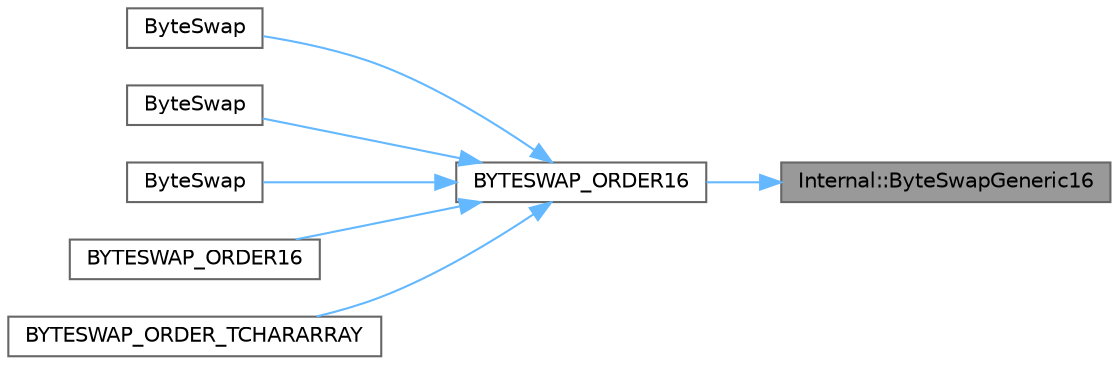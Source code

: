digraph "Internal::ByteSwapGeneric16"
{
 // INTERACTIVE_SVG=YES
 // LATEX_PDF_SIZE
  bgcolor="transparent";
  edge [fontname=Helvetica,fontsize=10,labelfontname=Helvetica,labelfontsize=10];
  node [fontname=Helvetica,fontsize=10,shape=box,height=0.2,width=0.4];
  rankdir="RL";
  Node1 [id="Node000001",label="Internal::ByteSwapGeneric16",height=0.2,width=0.4,color="gray40", fillcolor="grey60", style="filled", fontcolor="black",tooltip=" "];
  Node1 -> Node2 [id="edge1_Node000001_Node000002",dir="back",color="steelblue1",style="solid",tooltip=" "];
  Node2 [id="Node000002",label="BYTESWAP_ORDER16",height=0.2,width=0.4,color="grey40", fillcolor="white", style="filled",URL="$dc/dd7/ByteSwap_8h.html#aef13c6fbd093101a908e2d0f57a46a86",tooltip=" "];
  Node2 -> Node3 [id="edge2_Node000002_Node000003",dir="back",color="steelblue1",style="solid",tooltip=" "];
  Node3 [id="Node000003",label="ByteSwap",height=0.2,width=0.4,color="grey40", fillcolor="white", style="filled",URL="$dc/dd7/ByteSwap_8h.html#aac49bb8b46934e9831c4d2c480b5eaa8",tooltip=" "];
  Node2 -> Node4 [id="edge3_Node000002_Node000004",dir="back",color="steelblue1",style="solid",tooltip=" "];
  Node4 [id="Node000004",label="ByteSwap",height=0.2,width=0.4,color="grey40", fillcolor="white", style="filled",URL="$dc/dd7/ByteSwap_8h.html#a3070b4268f28e5551da2304ed9185ed4",tooltip=" "];
  Node2 -> Node5 [id="edge4_Node000002_Node000005",dir="back",color="steelblue1",style="solid",tooltip=" "];
  Node5 [id="Node000005",label="ByteSwap",height=0.2,width=0.4,color="grey40", fillcolor="white", style="filled",URL="$dc/dd7/ByteSwap_8h.html#a32380fbeaf936759f9a765335b6c504c",tooltip=" "];
  Node2 -> Node6 [id="edge5_Node000002_Node000006",dir="back",color="steelblue1",style="solid",tooltip=" "];
  Node6 [id="Node000006",label="BYTESWAP_ORDER16",height=0.2,width=0.4,color="grey40", fillcolor="white", style="filled",URL="$dc/dd7/ByteSwap_8h.html#a1755e298945a9dfb60596e83d9b776f6",tooltip=" "];
  Node2 -> Node7 [id="edge6_Node000002_Node000007",dir="back",color="steelblue1",style="solid",tooltip=" "];
  Node7 [id="Node000007",label="BYTESWAP_ORDER_TCHARARRAY",height=0.2,width=0.4,color="grey40", fillcolor="white", style="filled",URL="$dc/dd7/ByteSwap_8h.html#a8233797e657b29061da0e233fdc59bdd",tooltip=" "];
}
